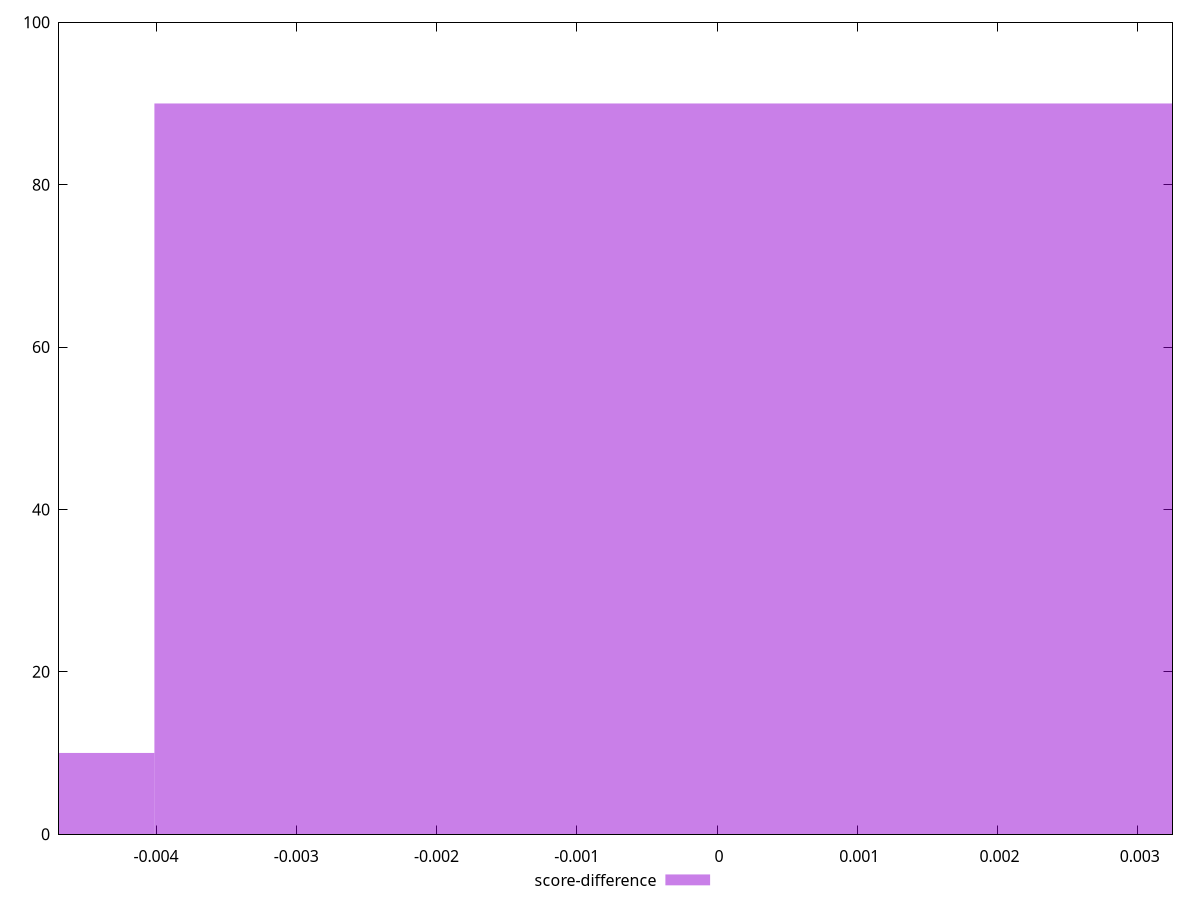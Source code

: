 reset

$scoreDifference <<EOF
0 90
-0.008023868531361071 10
EOF

set key outside below
set boxwidth 0.008023868531361071
set xrange [-0.0046921961541903645:0.0032475617563136883]
set yrange [0:100]
set trange [0:100]
set style fill transparent solid 0.5 noborder
set terminal svg size 640, 490 enhanced background rgb 'white'
set output "reprap/first-cpu-idle/samples/pages+cached+noexternal/score-difference/histogram.svg"

plot $scoreDifference title "score-difference" with boxes

reset
